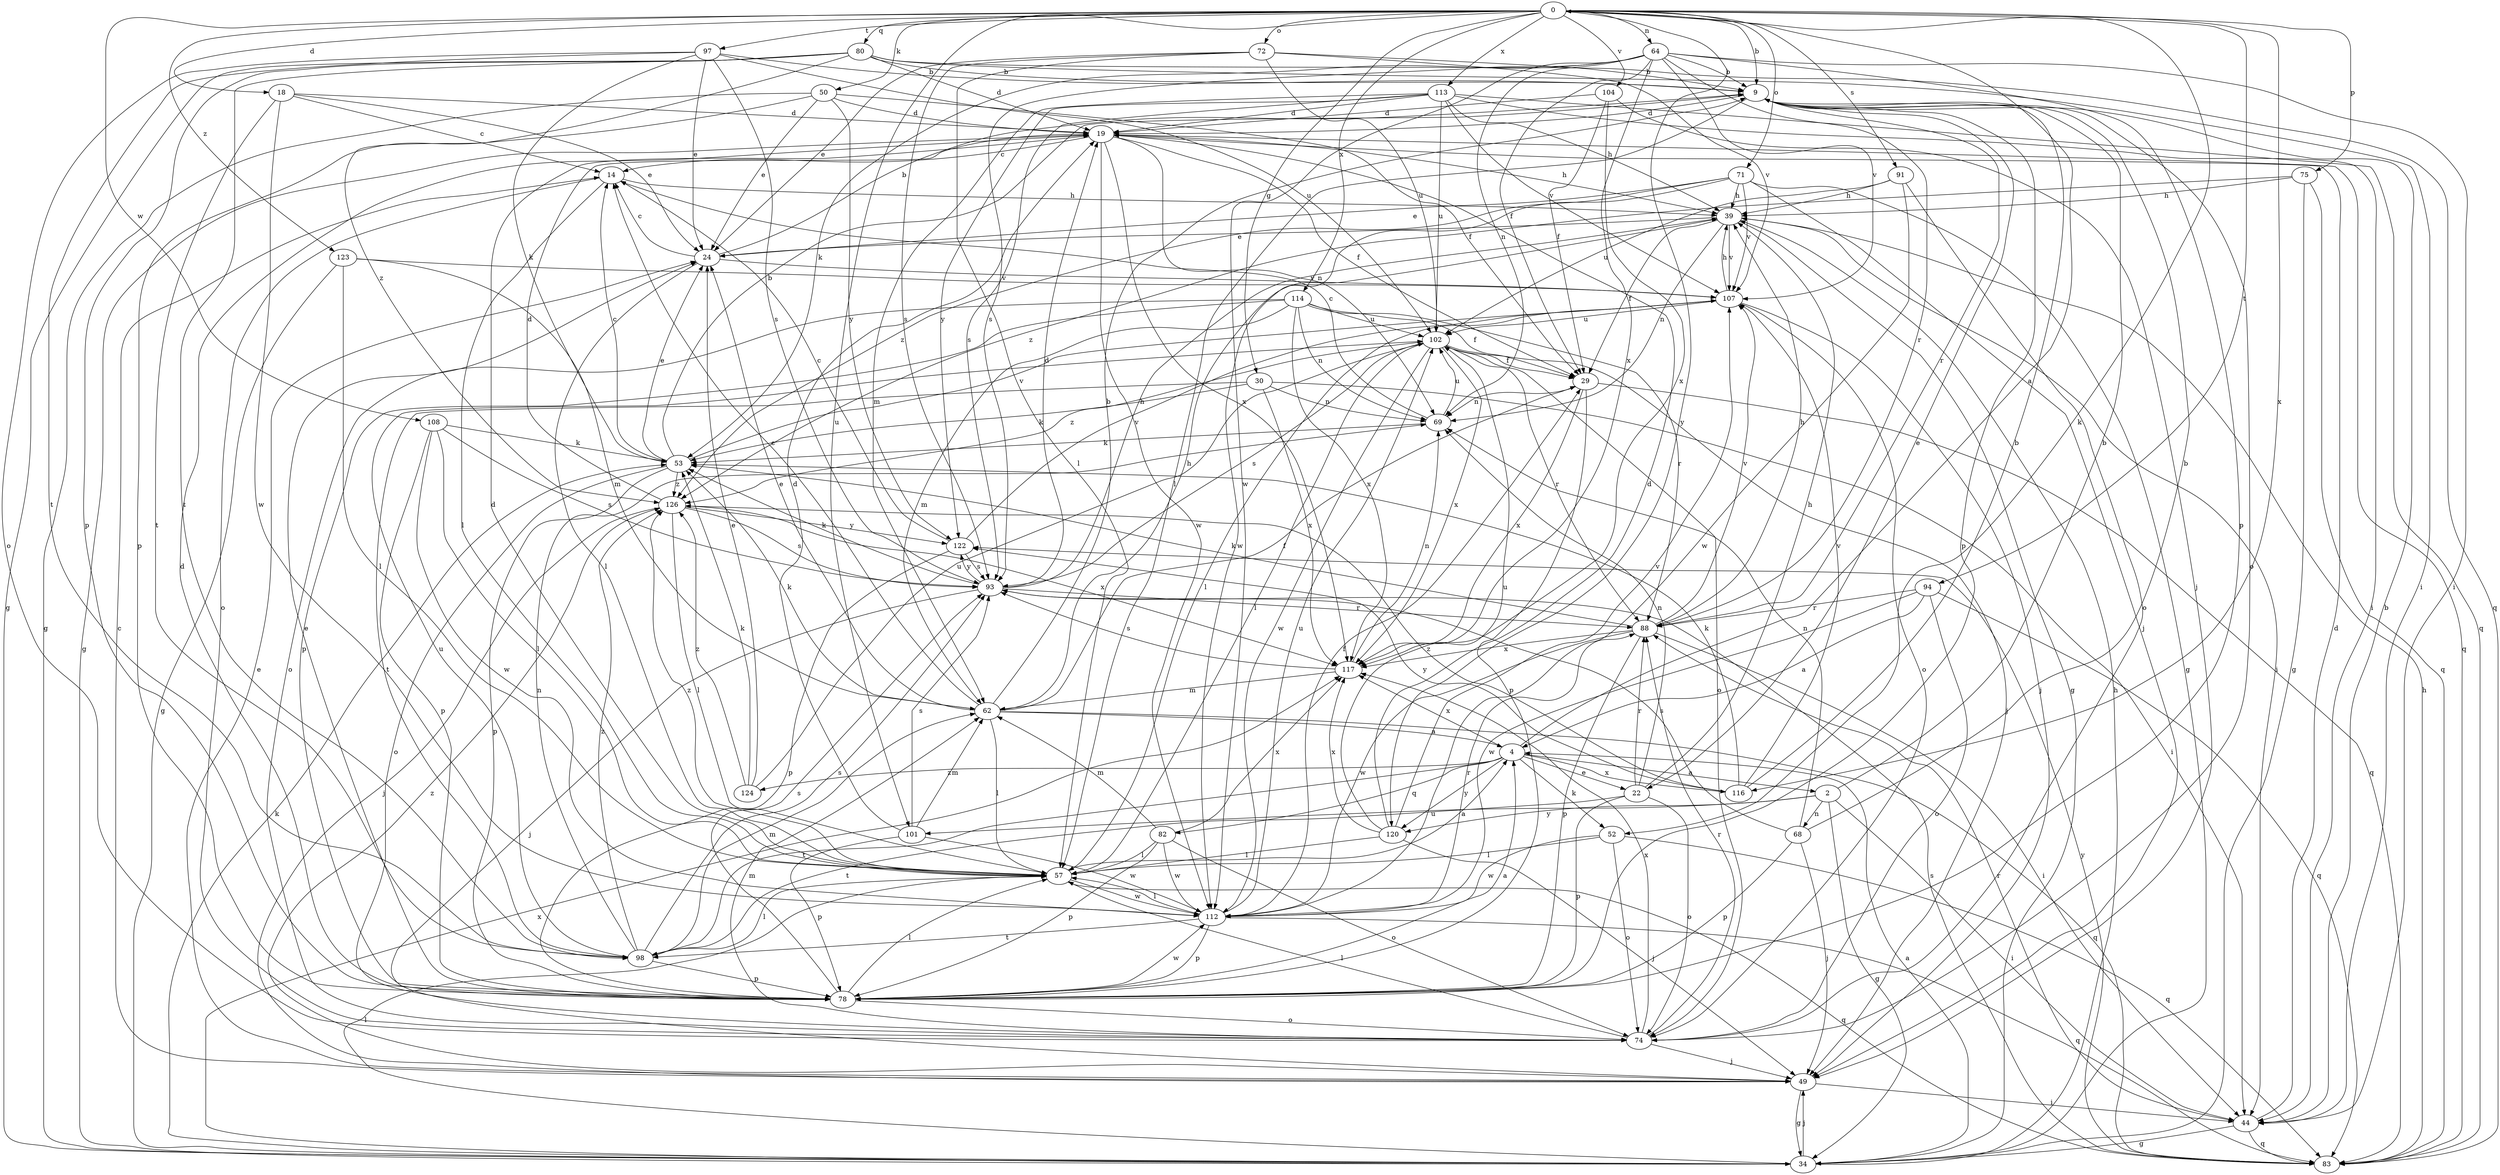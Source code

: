 strict digraph  {
0;
2;
4;
9;
14;
18;
19;
22;
24;
29;
30;
34;
39;
44;
49;
50;
52;
53;
57;
62;
64;
68;
69;
71;
72;
74;
75;
78;
80;
82;
83;
88;
91;
93;
94;
97;
98;
101;
102;
104;
107;
108;
112;
113;
114;
116;
117;
120;
122;
123;
124;
126;
0 -> 9  [label=b];
0 -> 18  [label=d];
0 -> 30  [label=g];
0 -> 50  [label=k];
0 -> 52  [label=k];
0 -> 64  [label=n];
0 -> 71  [label=o];
0 -> 72  [label=o];
0 -> 75  [label=p];
0 -> 80  [label=q];
0 -> 91  [label=s];
0 -> 94  [label=t];
0 -> 97  [label=t];
0 -> 101  [label=u];
0 -> 104  [label=v];
0 -> 108  [label=w];
0 -> 113  [label=x];
0 -> 114  [label=x];
0 -> 116  [label=x];
0 -> 120  [label=y];
0 -> 123  [label=z];
2 -> 9  [label=b];
2 -> 34  [label=g];
2 -> 44  [label=i];
2 -> 68  [label=n];
2 -> 101  [label=u];
2 -> 120  [label=y];
4 -> 0  [label=a];
4 -> 2  [label=a];
4 -> 22  [label=e];
4 -> 52  [label=k];
4 -> 82  [label=q];
4 -> 98  [label=t];
4 -> 116  [label=x];
4 -> 117  [label=x];
4 -> 120  [label=y];
4 -> 124  [label=z];
9 -> 19  [label=d];
9 -> 22  [label=e];
9 -> 57  [label=l];
9 -> 74  [label=o];
9 -> 78  [label=p];
9 -> 88  [label=r];
14 -> 39  [label=h];
14 -> 57  [label=l];
14 -> 74  [label=o];
18 -> 14  [label=c];
18 -> 19  [label=d];
18 -> 24  [label=e];
18 -> 98  [label=t];
18 -> 112  [label=w];
19 -> 14  [label=c];
19 -> 29  [label=f];
19 -> 34  [label=g];
19 -> 39  [label=h];
19 -> 69  [label=n];
19 -> 83  [label=q];
19 -> 112  [label=w];
19 -> 117  [label=x];
22 -> 39  [label=h];
22 -> 69  [label=n];
22 -> 74  [label=o];
22 -> 78  [label=p];
22 -> 88  [label=r];
22 -> 98  [label=t];
24 -> 9  [label=b];
24 -> 14  [label=c];
24 -> 57  [label=l];
24 -> 107  [label=v];
29 -> 69  [label=n];
29 -> 78  [label=p];
29 -> 83  [label=q];
29 -> 117  [label=x];
30 -> 44  [label=i];
30 -> 53  [label=k];
30 -> 69  [label=n];
30 -> 98  [label=t];
30 -> 117  [label=x];
34 -> 4  [label=a];
34 -> 39  [label=h];
34 -> 49  [label=j];
34 -> 53  [label=k];
34 -> 57  [label=l];
34 -> 117  [label=x];
39 -> 24  [label=e];
39 -> 29  [label=f];
39 -> 34  [label=g];
39 -> 44  [label=i];
39 -> 69  [label=n];
39 -> 107  [label=v];
44 -> 9  [label=b];
44 -> 19  [label=d];
44 -> 34  [label=g];
44 -> 83  [label=q];
44 -> 88  [label=r];
49 -> 14  [label=c];
49 -> 24  [label=e];
49 -> 34  [label=g];
49 -> 44  [label=i];
49 -> 126  [label=z];
50 -> 19  [label=d];
50 -> 24  [label=e];
50 -> 29  [label=f];
50 -> 34  [label=g];
50 -> 78  [label=p];
50 -> 122  [label=y];
52 -> 57  [label=l];
52 -> 74  [label=o];
52 -> 83  [label=q];
52 -> 112  [label=w];
53 -> 9  [label=b];
53 -> 14  [label=c];
53 -> 24  [label=e];
53 -> 74  [label=o];
53 -> 78  [label=p];
53 -> 107  [label=v];
53 -> 126  [label=z];
57 -> 4  [label=a];
57 -> 19  [label=d];
57 -> 83  [label=q];
57 -> 112  [label=w];
57 -> 126  [label=z];
62 -> 4  [label=a];
62 -> 9  [label=b];
62 -> 14  [label=c];
62 -> 24  [label=e];
62 -> 29  [label=f];
62 -> 39  [label=h];
62 -> 53  [label=k];
62 -> 57  [label=l];
62 -> 83  [label=q];
64 -> 9  [label=b];
64 -> 29  [label=f];
64 -> 44  [label=i];
64 -> 53  [label=k];
64 -> 69  [label=n];
64 -> 78  [label=p];
64 -> 88  [label=r];
64 -> 93  [label=s];
64 -> 107  [label=v];
64 -> 112  [label=w];
64 -> 117  [label=x];
68 -> 9  [label=b];
68 -> 49  [label=j];
68 -> 69  [label=n];
68 -> 78  [label=p];
68 -> 93  [label=s];
69 -> 14  [label=c];
69 -> 53  [label=k];
69 -> 102  [label=u];
71 -> 24  [label=e];
71 -> 34  [label=g];
71 -> 39  [label=h];
71 -> 49  [label=j];
71 -> 107  [label=v];
71 -> 112  [label=w];
71 -> 126  [label=z];
72 -> 9  [label=b];
72 -> 24  [label=e];
72 -> 57  [label=l];
72 -> 93  [label=s];
72 -> 102  [label=u];
72 -> 107  [label=v];
74 -> 49  [label=j];
74 -> 57  [label=l];
74 -> 62  [label=m];
74 -> 88  [label=r];
74 -> 117  [label=x];
75 -> 34  [label=g];
75 -> 39  [label=h];
75 -> 83  [label=q];
75 -> 126  [label=z];
78 -> 4  [label=a];
78 -> 19  [label=d];
78 -> 24  [label=e];
78 -> 57  [label=l];
78 -> 74  [label=o];
78 -> 93  [label=s];
78 -> 112  [label=w];
80 -> 9  [label=b];
80 -> 19  [label=d];
80 -> 34  [label=g];
80 -> 44  [label=i];
80 -> 78  [label=p];
80 -> 83  [label=q];
80 -> 98  [label=t];
80 -> 126  [label=z];
82 -> 57  [label=l];
82 -> 62  [label=m];
82 -> 74  [label=o];
82 -> 78  [label=p];
82 -> 112  [label=w];
82 -> 117  [label=x];
83 -> 39  [label=h];
83 -> 93  [label=s];
83 -> 122  [label=y];
88 -> 39  [label=h];
88 -> 44  [label=i];
88 -> 53  [label=k];
88 -> 78  [label=p];
88 -> 107  [label=v];
88 -> 112  [label=w];
88 -> 117  [label=x];
91 -> 39  [label=h];
91 -> 74  [label=o];
91 -> 102  [label=u];
91 -> 112  [label=w];
93 -> 19  [label=d];
93 -> 39  [label=h];
93 -> 49  [label=j];
93 -> 53  [label=k];
93 -> 88  [label=r];
93 -> 122  [label=y];
94 -> 4  [label=a];
94 -> 74  [label=o];
94 -> 83  [label=q];
94 -> 88  [label=r];
94 -> 112  [label=w];
97 -> 9  [label=b];
97 -> 24  [label=e];
97 -> 53  [label=k];
97 -> 74  [label=o];
97 -> 93  [label=s];
97 -> 98  [label=t];
97 -> 102  [label=u];
98 -> 57  [label=l];
98 -> 62  [label=m];
98 -> 69  [label=n];
98 -> 78  [label=p];
98 -> 93  [label=s];
98 -> 102  [label=u];
98 -> 126  [label=z];
101 -> 19  [label=d];
101 -> 62  [label=m];
101 -> 78  [label=p];
101 -> 93  [label=s];
101 -> 112  [label=w];
102 -> 29  [label=f];
102 -> 49  [label=j];
102 -> 57  [label=l];
102 -> 74  [label=o];
102 -> 88  [label=r];
102 -> 93  [label=s];
102 -> 112  [label=w];
102 -> 117  [label=x];
102 -> 126  [label=z];
104 -> 19  [label=d];
104 -> 29  [label=f];
104 -> 49  [label=j];
104 -> 117  [label=x];
107 -> 39  [label=h];
107 -> 49  [label=j];
107 -> 57  [label=l];
107 -> 74  [label=o];
107 -> 102  [label=u];
108 -> 53  [label=k];
108 -> 57  [label=l];
108 -> 78  [label=p];
108 -> 93  [label=s];
108 -> 112  [label=w];
112 -> 29  [label=f];
112 -> 57  [label=l];
112 -> 78  [label=p];
112 -> 83  [label=q];
112 -> 88  [label=r];
112 -> 98  [label=t];
112 -> 102  [label=u];
113 -> 19  [label=d];
113 -> 39  [label=h];
113 -> 44  [label=i];
113 -> 62  [label=m];
113 -> 83  [label=q];
113 -> 93  [label=s];
113 -> 102  [label=u];
113 -> 107  [label=v];
113 -> 122  [label=y];
114 -> 29  [label=f];
114 -> 62  [label=m];
114 -> 69  [label=n];
114 -> 74  [label=o];
114 -> 78  [label=p];
114 -> 88  [label=r];
114 -> 102  [label=u];
114 -> 117  [label=x];
116 -> 9  [label=b];
116 -> 53  [label=k];
116 -> 107  [label=v];
116 -> 122  [label=y];
116 -> 126  [label=z];
117 -> 62  [label=m];
117 -> 69  [label=n];
117 -> 93  [label=s];
120 -> 19  [label=d];
120 -> 49  [label=j];
120 -> 57  [label=l];
120 -> 102  [label=u];
120 -> 107  [label=v];
120 -> 117  [label=x];
122 -> 14  [label=c];
122 -> 78  [label=p];
122 -> 93  [label=s];
122 -> 107  [label=v];
123 -> 34  [label=g];
123 -> 57  [label=l];
123 -> 62  [label=m];
123 -> 107  [label=v];
124 -> 24  [label=e];
124 -> 53  [label=k];
124 -> 102  [label=u];
124 -> 126  [label=z];
126 -> 19  [label=d];
126 -> 49  [label=j];
126 -> 57  [label=l];
126 -> 93  [label=s];
126 -> 117  [label=x];
126 -> 122  [label=y];
}
